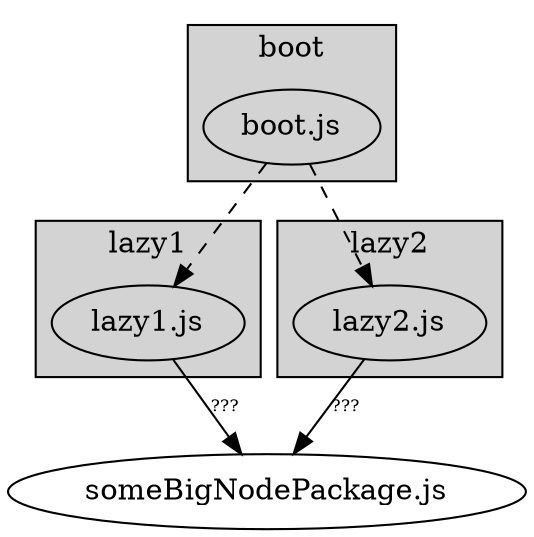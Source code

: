digraph G {
  edge [fontsize=8]

  c [label="someBigNodePackage.js"]
  

  subgraph cluster_0 {
      label="boot"
      bgcolor=lightgrey
      a [label="boot.js"]
  }

  subgraph cluster_1 {
      label="lazy1"
      bgcolor=lightgrey
      b_0 [label="lazy1.js"]
  }

  subgraph cluster_2 {
      label="lazy2"
      bgcolor=lightgrey
      b_1 [label="lazy2.js"]
  }

  a -> b_0 [style=dashed]
  a -> b_1 [style=dashed]
  b_0 -> c [label="???"]
  b_1 -> c [label="???"]
}